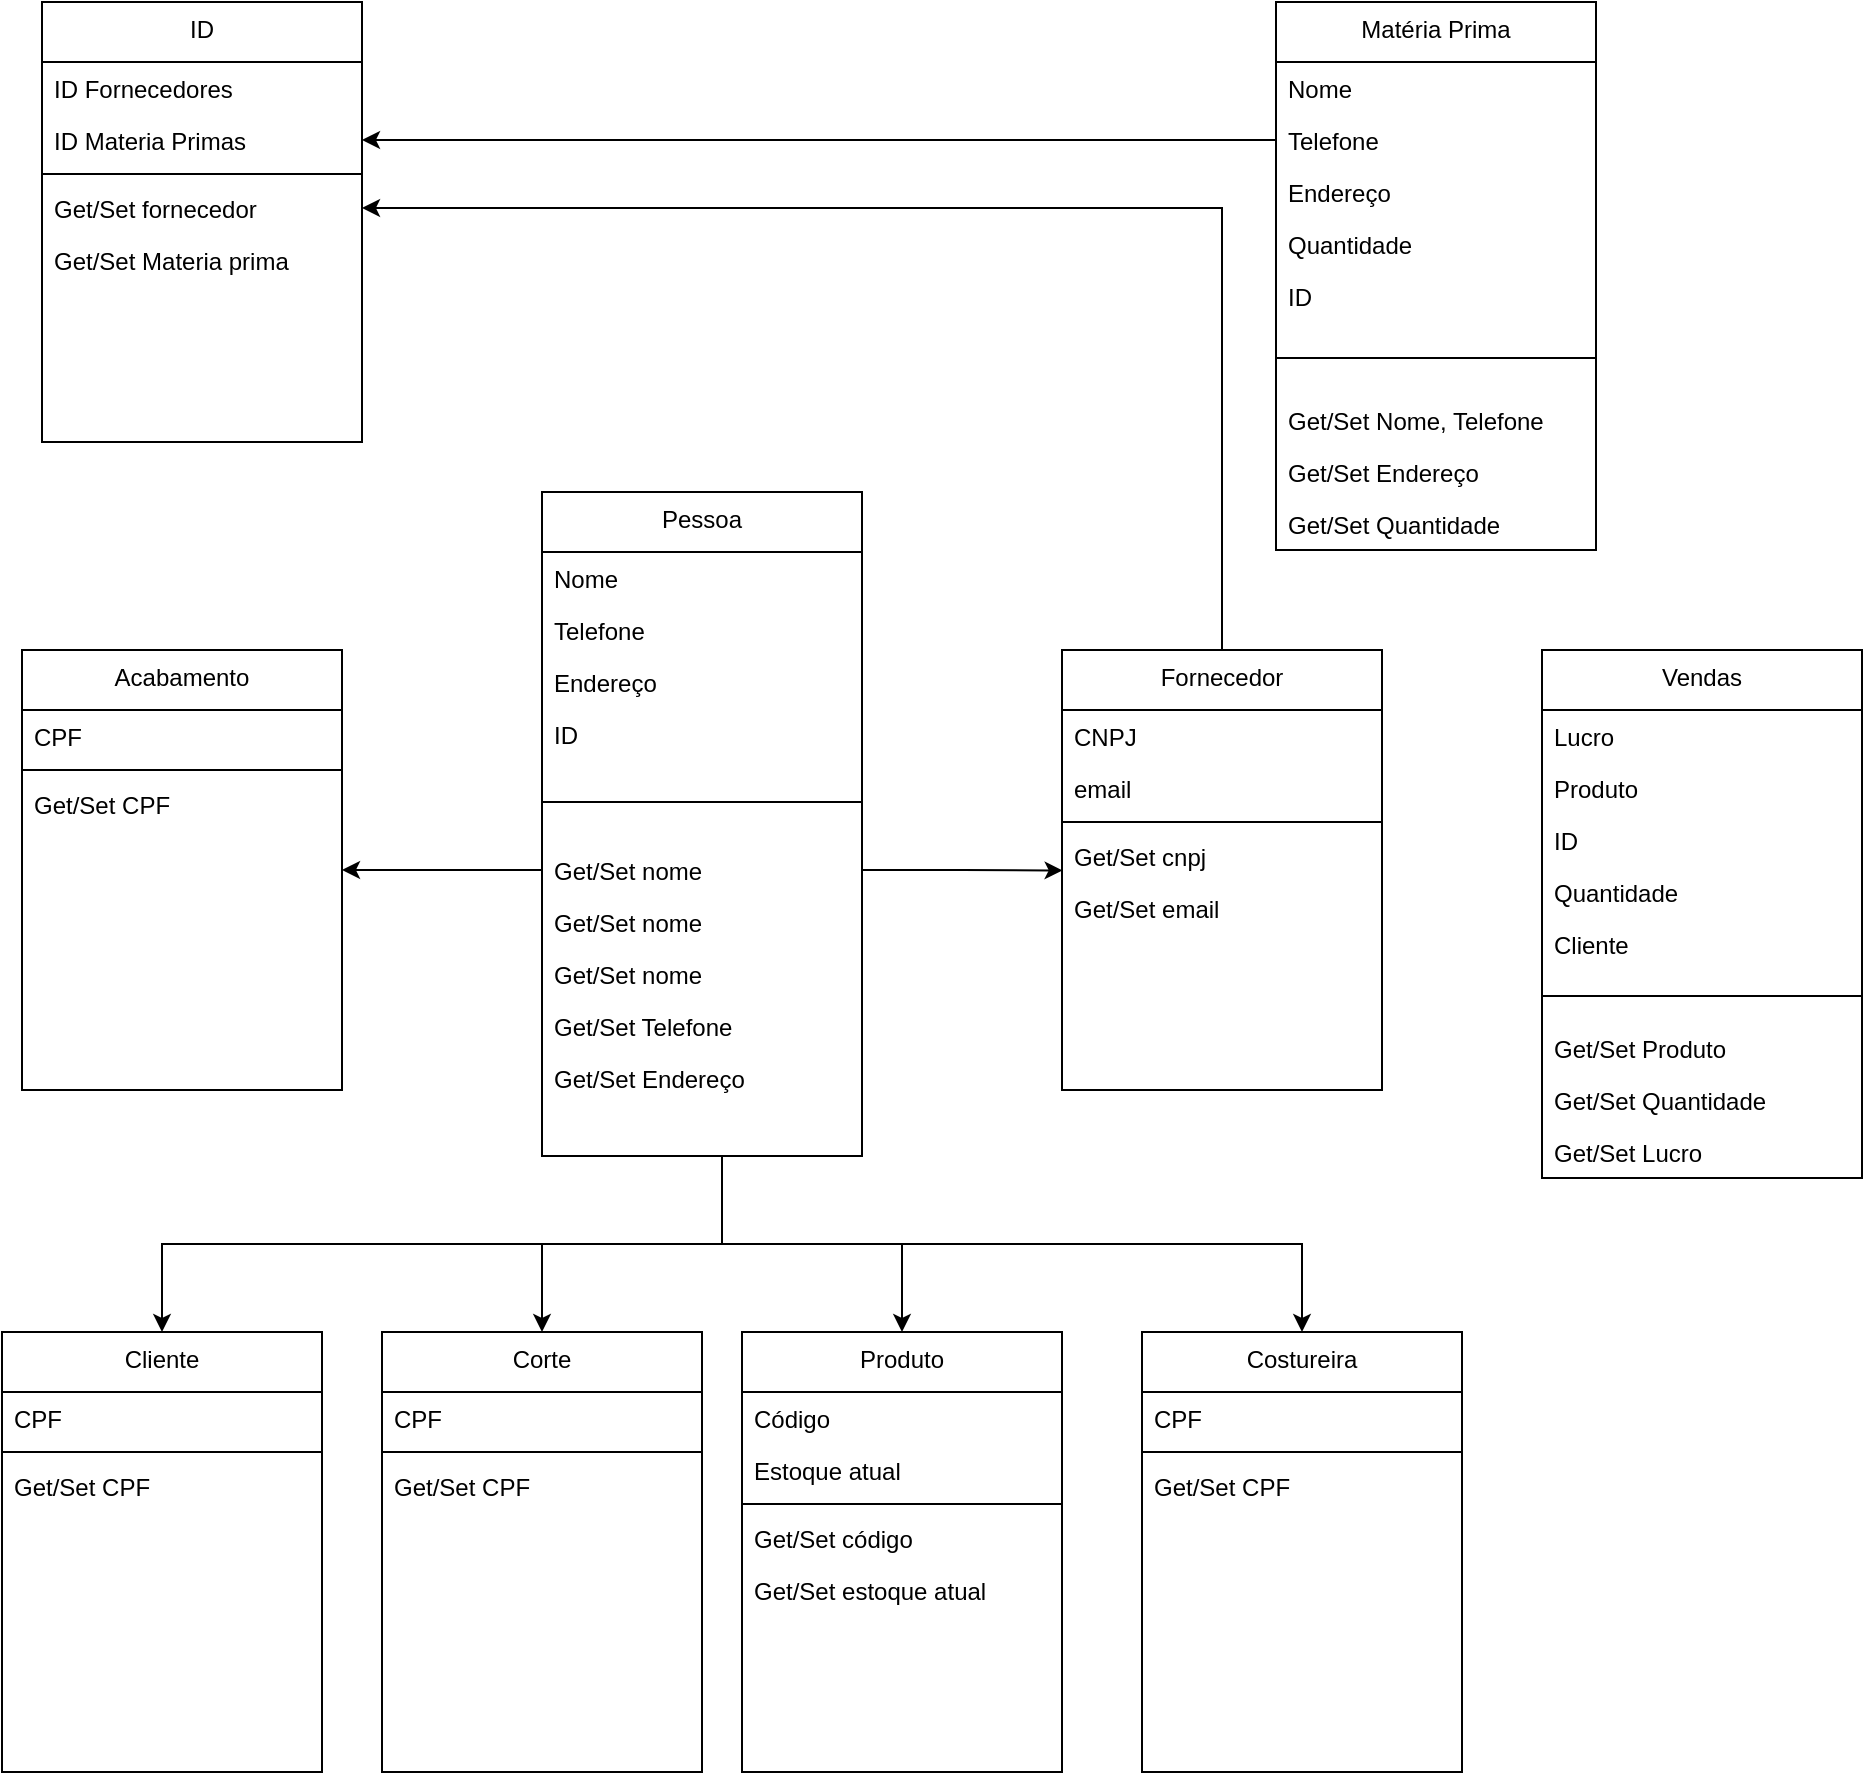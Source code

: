 <mxfile version="24.6.0" type="device">
  <diagram id="C5RBs43oDa-KdzZeNtuy" name="Page-1">
    <mxGraphModel dx="1323" dy="773" grid="1" gridSize="10" guides="1" tooltips="1" connect="1" arrows="1" fold="1" page="1" pageScale="1" pageWidth="827" pageHeight="1169" math="0" shadow="0">
      <root>
        <mxCell id="WIyWlLk6GJQsqaUBKTNV-0" />
        <mxCell id="WIyWlLk6GJQsqaUBKTNV-1" parent="WIyWlLk6GJQsqaUBKTNV-0" />
        <mxCell id="IbdAEtSbOIh8D9E-5FiG-2" style="edgeStyle=orthogonalEdgeStyle;rounded=0;orthogonalLoop=1;jettySize=auto;html=1;exitX=0;exitY=1;exitDx=0;exitDy=0;entryX=0.5;entryY=0;entryDx=0;entryDy=0;" edge="1" parent="WIyWlLk6GJQsqaUBKTNV-1" source="zkfFHV4jXpPFQw0GAbJ--17" target="PFRWZ9seNRHkIm8I4RsB-0">
          <mxGeometry relative="1" as="geometry">
            <Array as="points">
              <mxPoint x="390" y="622" />
              <mxPoint x="390" y="666" />
              <mxPoint x="300" y="666" />
            </Array>
          </mxGeometry>
        </mxCell>
        <mxCell id="IbdAEtSbOIh8D9E-5FiG-5" style="edgeStyle=orthogonalEdgeStyle;rounded=0;orthogonalLoop=1;jettySize=auto;html=1;exitX=0;exitY=1;exitDx=0;exitDy=0;entryX=0.5;entryY=0;entryDx=0;entryDy=0;" edge="1" parent="WIyWlLk6GJQsqaUBKTNV-1" source="zkfFHV4jXpPFQw0GAbJ--17" target="T1OP8Bnf5XhSmpOeJoPT-27">
          <mxGeometry relative="1" as="geometry">
            <Array as="points">
              <mxPoint x="390" y="622" />
              <mxPoint x="390" y="666" />
              <mxPoint x="110" y="666" />
            </Array>
          </mxGeometry>
        </mxCell>
        <mxCell id="IbdAEtSbOIh8D9E-5FiG-6" style="edgeStyle=orthogonalEdgeStyle;rounded=0;orthogonalLoop=1;jettySize=auto;html=1;exitX=1;exitY=1;exitDx=0;exitDy=0;entryX=0.5;entryY=0;entryDx=0;entryDy=0;" edge="1" parent="WIyWlLk6GJQsqaUBKTNV-1" source="zkfFHV4jXpPFQw0GAbJ--17" target="T1OP8Bnf5XhSmpOeJoPT-9">
          <mxGeometry relative="1" as="geometry">
            <Array as="points">
              <mxPoint x="390" y="622" />
              <mxPoint x="390" y="666" />
              <mxPoint x="480" y="666" />
            </Array>
          </mxGeometry>
        </mxCell>
        <mxCell id="IbdAEtSbOIh8D9E-5FiG-7" style="edgeStyle=orthogonalEdgeStyle;rounded=0;orthogonalLoop=1;jettySize=auto;html=1;exitX=0;exitY=1;exitDx=0;exitDy=0;entryX=0.5;entryY=0;entryDx=0;entryDy=0;" edge="1" parent="WIyWlLk6GJQsqaUBKTNV-1" source="zkfFHV4jXpPFQw0GAbJ--17" target="T1OP8Bnf5XhSmpOeJoPT-36">
          <mxGeometry relative="1" as="geometry">
            <Array as="points">
              <mxPoint x="390" y="622" />
              <mxPoint x="390" y="666" />
              <mxPoint x="680" y="666" />
            </Array>
          </mxGeometry>
        </mxCell>
        <mxCell id="zkfFHV4jXpPFQw0GAbJ--17" value="Pessoa" style="swimlane;fontStyle=0;align=center;verticalAlign=top;childLayout=stackLayout;horizontal=1;startSize=30;horizontalStack=0;resizeParent=1;resizeLast=0;collapsible=1;marginBottom=0;rounded=0;shadow=0;strokeWidth=1;" parent="WIyWlLk6GJQsqaUBKTNV-1" vertex="1">
          <mxGeometry x="300" y="290" width="160" height="332" as="geometry">
            <mxRectangle x="560" y="120" width="160" height="26" as="alternateBounds" />
          </mxGeometry>
        </mxCell>
        <mxCell id="zkfFHV4jXpPFQw0GAbJ--18" value="Nome" style="text;align=left;verticalAlign=top;spacingLeft=4;spacingRight=4;overflow=hidden;rotatable=0;points=[[0,0.5],[1,0.5]];portConstraint=eastwest;" parent="zkfFHV4jXpPFQw0GAbJ--17" vertex="1">
          <mxGeometry y="30" width="160" height="26" as="geometry" />
        </mxCell>
        <mxCell id="zkfFHV4jXpPFQw0GAbJ--19" value="Telefone" style="text;align=left;verticalAlign=top;spacingLeft=4;spacingRight=4;overflow=hidden;rotatable=0;points=[[0,0.5],[1,0.5]];portConstraint=eastwest;rounded=0;shadow=0;html=0;" parent="zkfFHV4jXpPFQw0GAbJ--17" vertex="1">
          <mxGeometry y="56" width="160" height="26" as="geometry" />
        </mxCell>
        <mxCell id="zkfFHV4jXpPFQw0GAbJ--20" value="Endereço" style="text;align=left;verticalAlign=top;spacingLeft=4;spacingRight=4;overflow=hidden;rotatable=0;points=[[0,0.5],[1,0.5]];portConstraint=eastwest;rounded=0;shadow=0;html=0;" parent="zkfFHV4jXpPFQw0GAbJ--17" vertex="1">
          <mxGeometry y="82" width="160" height="26" as="geometry" />
        </mxCell>
        <mxCell id="tnECMWdyMKxDktL1tYU4-23" value="ID" style="text;align=left;verticalAlign=top;spacingLeft=4;spacingRight=4;overflow=hidden;rotatable=0;points=[[0,0.5],[1,0.5]];portConstraint=eastwest;rounded=0;shadow=0;html=0;" parent="zkfFHV4jXpPFQw0GAbJ--17" vertex="1">
          <mxGeometry y="108" width="160" height="26" as="geometry" />
        </mxCell>
        <mxCell id="zkfFHV4jXpPFQw0GAbJ--23" value="" style="line;html=1;strokeWidth=1;align=left;verticalAlign=middle;spacingTop=-1;spacingLeft=3;spacingRight=3;rotatable=0;labelPosition=right;points=[];portConstraint=eastwest;" parent="zkfFHV4jXpPFQw0GAbJ--17" vertex="1">
          <mxGeometry y="134" width="160" height="42" as="geometry" />
        </mxCell>
        <mxCell id="tnECMWdyMKxDktL1tYU4-25" value="Get/Set nome" style="text;align=left;verticalAlign=top;spacingLeft=4;spacingRight=4;overflow=hidden;rotatable=0;points=[[0,0.5],[1,0.5]];portConstraint=eastwest;" parent="zkfFHV4jXpPFQw0GAbJ--17" vertex="1">
          <mxGeometry y="176" width="160" height="26" as="geometry" />
        </mxCell>
        <mxCell id="tnECMWdyMKxDktL1tYU4-24" value="Get/Set nome" style="text;align=left;verticalAlign=top;spacingLeft=4;spacingRight=4;overflow=hidden;rotatable=0;points=[[0,0.5],[1,0.5]];portConstraint=eastwest;" parent="zkfFHV4jXpPFQw0GAbJ--17" vertex="1">
          <mxGeometry y="202" width="160" height="26" as="geometry" />
        </mxCell>
        <mxCell id="zkfFHV4jXpPFQw0GAbJ--24" value="Get/Set nome" style="text;align=left;verticalAlign=top;spacingLeft=4;spacingRight=4;overflow=hidden;rotatable=0;points=[[0,0.5],[1,0.5]];portConstraint=eastwest;" parent="zkfFHV4jXpPFQw0GAbJ--17" vertex="1">
          <mxGeometry y="228" width="160" height="26" as="geometry" />
        </mxCell>
        <mxCell id="zkfFHV4jXpPFQw0GAbJ--25" value="Get/Set Telefone" style="text;align=left;verticalAlign=top;spacingLeft=4;spacingRight=4;overflow=hidden;rotatable=0;points=[[0,0.5],[1,0.5]];portConstraint=eastwest;" parent="zkfFHV4jXpPFQw0GAbJ--17" vertex="1">
          <mxGeometry y="254" width="160" height="26" as="geometry" />
        </mxCell>
        <mxCell id="tnECMWdyMKxDktL1tYU4-1" value="Get/Set Endereço" style="text;align=left;verticalAlign=top;spacingLeft=4;spacingRight=4;overflow=hidden;rotatable=0;points=[[0,0.5],[1,0.5]];portConstraint=eastwest;" parent="zkfFHV4jXpPFQw0GAbJ--17" vertex="1">
          <mxGeometry y="280" width="160" height="26" as="geometry" />
        </mxCell>
        <mxCell id="T1OP8Bnf5XhSmpOeJoPT-0" value="Matéria Prima" style="swimlane;fontStyle=0;align=center;verticalAlign=top;childLayout=stackLayout;horizontal=1;startSize=30;horizontalStack=0;resizeParent=1;resizeLast=0;collapsible=1;marginBottom=0;rounded=0;shadow=0;strokeWidth=1;" parent="WIyWlLk6GJQsqaUBKTNV-1" vertex="1">
          <mxGeometry x="667" y="45" width="160" height="274" as="geometry">
            <mxRectangle x="560" y="120" width="160" height="26" as="alternateBounds" />
          </mxGeometry>
        </mxCell>
        <mxCell id="T1OP8Bnf5XhSmpOeJoPT-1" value="Nome" style="text;align=left;verticalAlign=top;spacingLeft=4;spacingRight=4;overflow=hidden;rotatable=0;points=[[0,0.5],[1,0.5]];portConstraint=eastwest;" parent="T1OP8Bnf5XhSmpOeJoPT-0" vertex="1">
          <mxGeometry y="30" width="160" height="26" as="geometry" />
        </mxCell>
        <mxCell id="T1OP8Bnf5XhSmpOeJoPT-2" value="Telefone" style="text;align=left;verticalAlign=top;spacingLeft=4;spacingRight=4;overflow=hidden;rotatable=0;points=[[0,0.5],[1,0.5]];portConstraint=eastwest;rounded=0;shadow=0;html=0;" parent="T1OP8Bnf5XhSmpOeJoPT-0" vertex="1">
          <mxGeometry y="56" width="160" height="26" as="geometry" />
        </mxCell>
        <mxCell id="T1OP8Bnf5XhSmpOeJoPT-3" value="Endereço" style="text;align=left;verticalAlign=top;spacingLeft=4;spacingRight=4;overflow=hidden;rotatable=0;points=[[0,0.5],[1,0.5]];portConstraint=eastwest;rounded=0;shadow=0;html=0;" parent="T1OP8Bnf5XhSmpOeJoPT-0" vertex="1">
          <mxGeometry y="82" width="160" height="26" as="geometry" />
        </mxCell>
        <mxCell id="T1OP8Bnf5XhSmpOeJoPT-4" value="Quantidade" style="text;align=left;verticalAlign=top;spacingLeft=4;spacingRight=4;overflow=hidden;rotatable=0;points=[[0,0.5],[1,0.5]];portConstraint=eastwest;rounded=0;shadow=0;html=0;" parent="T1OP8Bnf5XhSmpOeJoPT-0" vertex="1">
          <mxGeometry y="108" width="160" height="26" as="geometry" />
        </mxCell>
        <mxCell id="lR7Mgf2FbufeY8SOAC1O-10" value="ID" style="text;align=left;verticalAlign=top;spacingLeft=4;spacingRight=4;overflow=hidden;rotatable=0;points=[[0,0.5],[1,0.5]];portConstraint=eastwest;rounded=0;shadow=0;html=0;" parent="T1OP8Bnf5XhSmpOeJoPT-0" vertex="1">
          <mxGeometry y="134" width="160" height="26" as="geometry" />
        </mxCell>
        <mxCell id="T1OP8Bnf5XhSmpOeJoPT-6" value="" style="line;html=1;strokeWidth=1;align=left;verticalAlign=middle;spacingTop=-1;spacingLeft=3;spacingRight=3;rotatable=0;labelPosition=right;points=[];portConstraint=eastwest;" parent="T1OP8Bnf5XhSmpOeJoPT-0" vertex="1">
          <mxGeometry y="160" width="160" height="36" as="geometry" />
        </mxCell>
        <mxCell id="T1OP8Bnf5XhSmpOeJoPT-7" value="Get/Set Nome, Telefone" style="text;align=left;verticalAlign=top;spacingLeft=4;spacingRight=4;overflow=hidden;rotatable=0;points=[[0,0.5],[1,0.5]];portConstraint=eastwest;" parent="T1OP8Bnf5XhSmpOeJoPT-0" vertex="1">
          <mxGeometry y="196" width="160" height="26" as="geometry" />
        </mxCell>
        <mxCell id="T1OP8Bnf5XhSmpOeJoPT-8" value="Get/Set Endereço" style="text;align=left;verticalAlign=top;spacingLeft=4;spacingRight=4;overflow=hidden;rotatable=0;points=[[0,0.5],[1,0.5]];portConstraint=eastwest;" parent="T1OP8Bnf5XhSmpOeJoPT-0" vertex="1">
          <mxGeometry y="222" width="160" height="26" as="geometry" />
        </mxCell>
        <mxCell id="te3hsQJgcAd9mouNJxqq-2" value="Get/Set Quantidade" style="text;align=left;verticalAlign=top;spacingLeft=4;spacingRight=4;overflow=hidden;rotatable=0;points=[[0,0.5],[1,0.5]];portConstraint=eastwest;" parent="T1OP8Bnf5XhSmpOeJoPT-0" vertex="1">
          <mxGeometry y="248" width="160" height="26" as="geometry" />
        </mxCell>
        <mxCell id="T1OP8Bnf5XhSmpOeJoPT-9" value="Produto" style="swimlane;fontStyle=0;align=center;verticalAlign=top;childLayout=stackLayout;horizontal=1;startSize=30;horizontalStack=0;resizeParent=1;resizeLast=0;collapsible=1;marginBottom=0;rounded=0;shadow=0;strokeWidth=1;" parent="WIyWlLk6GJQsqaUBKTNV-1" vertex="1">
          <mxGeometry x="400" y="710" width="160" height="220" as="geometry">
            <mxRectangle x="560" y="120" width="160" height="26" as="alternateBounds" />
          </mxGeometry>
        </mxCell>
        <mxCell id="T1OP8Bnf5XhSmpOeJoPT-11" value="Código" style="text;align=left;verticalAlign=top;spacingLeft=4;spacingRight=4;overflow=hidden;rotatable=0;points=[[0,0.5],[1,0.5]];portConstraint=eastwest;rounded=0;shadow=0;html=0;" parent="T1OP8Bnf5XhSmpOeJoPT-9" vertex="1">
          <mxGeometry y="30" width="160" height="26" as="geometry" />
        </mxCell>
        <mxCell id="T1OP8Bnf5XhSmpOeJoPT-14" value="Estoque atual" style="text;align=left;verticalAlign=top;spacingLeft=4;spacingRight=4;overflow=hidden;rotatable=0;points=[[0,0.5],[1,0.5]];portConstraint=eastwest;rounded=0;shadow=0;html=0;" parent="T1OP8Bnf5XhSmpOeJoPT-9" vertex="1">
          <mxGeometry y="56" width="160" height="26" as="geometry" />
        </mxCell>
        <mxCell id="T1OP8Bnf5XhSmpOeJoPT-15" value="" style="line;html=1;strokeWidth=1;align=left;verticalAlign=middle;spacingTop=-1;spacingLeft=3;spacingRight=3;rotatable=0;labelPosition=right;points=[];portConstraint=eastwest;" parent="T1OP8Bnf5XhSmpOeJoPT-9" vertex="1">
          <mxGeometry y="82" width="160" height="8" as="geometry" />
        </mxCell>
        <mxCell id="T1OP8Bnf5XhSmpOeJoPT-16" value="Get/Set código" style="text;align=left;verticalAlign=top;spacingLeft=4;spacingRight=4;overflow=hidden;rotatable=0;points=[[0,0.5],[1,0.5]];portConstraint=eastwest;" parent="T1OP8Bnf5XhSmpOeJoPT-9" vertex="1">
          <mxGeometry y="90" width="160" height="26" as="geometry" />
        </mxCell>
        <mxCell id="tnECMWdyMKxDktL1tYU4-22" value="Get/Set estoque atual " style="text;align=left;verticalAlign=top;spacingLeft=4;spacingRight=4;overflow=hidden;rotatable=0;points=[[0,0.5],[1,0.5]];portConstraint=eastwest;" parent="T1OP8Bnf5XhSmpOeJoPT-9" vertex="1">
          <mxGeometry y="116" width="160" height="26" as="geometry" />
        </mxCell>
        <mxCell id="T1OP8Bnf5XhSmpOeJoPT-18" value="Acabamento" style="swimlane;fontStyle=0;align=center;verticalAlign=top;childLayout=stackLayout;horizontal=1;startSize=30;horizontalStack=0;resizeParent=1;resizeLast=0;collapsible=1;marginBottom=0;rounded=0;shadow=0;strokeWidth=1;" parent="WIyWlLk6GJQsqaUBKTNV-1" vertex="1">
          <mxGeometry x="40" y="369" width="160" height="220" as="geometry">
            <mxRectangle x="560" y="120" width="160" height="26" as="alternateBounds" />
          </mxGeometry>
        </mxCell>
        <mxCell id="T1OP8Bnf5XhSmpOeJoPT-19" value="CPF" style="text;align=left;verticalAlign=top;spacingLeft=4;spacingRight=4;overflow=hidden;rotatable=0;points=[[0,0.5],[1,0.5]];portConstraint=eastwest;" parent="T1OP8Bnf5XhSmpOeJoPT-18" vertex="1">
          <mxGeometry y="30" width="160" height="26" as="geometry" />
        </mxCell>
        <mxCell id="T1OP8Bnf5XhSmpOeJoPT-24" value="" style="line;html=1;strokeWidth=1;align=left;verticalAlign=middle;spacingTop=-1;spacingLeft=3;spacingRight=3;rotatable=0;labelPosition=right;points=[];portConstraint=eastwest;" parent="T1OP8Bnf5XhSmpOeJoPT-18" vertex="1">
          <mxGeometry y="56" width="160" height="8" as="geometry" />
        </mxCell>
        <mxCell id="T1OP8Bnf5XhSmpOeJoPT-25" value="Get/Set CPF" style="text;align=left;verticalAlign=top;spacingLeft=4;spacingRight=4;overflow=hidden;rotatable=0;points=[[0,0.5],[1,0.5]];portConstraint=eastwest;" parent="T1OP8Bnf5XhSmpOeJoPT-18" vertex="1">
          <mxGeometry y="64" width="160" height="26" as="geometry" />
        </mxCell>
        <mxCell id="T1OP8Bnf5XhSmpOeJoPT-27" value="Cliente" style="swimlane;fontStyle=0;align=center;verticalAlign=top;childLayout=stackLayout;horizontal=1;startSize=30;horizontalStack=0;resizeParent=1;resizeLast=0;collapsible=1;marginBottom=0;rounded=0;shadow=0;strokeWidth=1;" parent="WIyWlLk6GJQsqaUBKTNV-1" vertex="1">
          <mxGeometry x="30" y="710" width="160" height="220" as="geometry">
            <mxRectangle x="560" y="120" width="160" height="26" as="alternateBounds" />
          </mxGeometry>
        </mxCell>
        <mxCell id="T1OP8Bnf5XhSmpOeJoPT-31" value="CPF" style="text;align=left;verticalAlign=top;spacingLeft=4;spacingRight=4;overflow=hidden;rotatable=0;points=[[0,0.5],[1,0.5]];portConstraint=eastwest;rounded=0;shadow=0;html=0;" parent="T1OP8Bnf5XhSmpOeJoPT-27" vertex="1">
          <mxGeometry y="30" width="160" height="26" as="geometry" />
        </mxCell>
        <mxCell id="T1OP8Bnf5XhSmpOeJoPT-33" value="" style="line;html=1;strokeWidth=1;align=left;verticalAlign=middle;spacingTop=-1;spacingLeft=3;spacingRight=3;rotatable=0;labelPosition=right;points=[];portConstraint=eastwest;" parent="T1OP8Bnf5XhSmpOeJoPT-27" vertex="1">
          <mxGeometry y="56" width="160" height="8" as="geometry" />
        </mxCell>
        <mxCell id="T1OP8Bnf5XhSmpOeJoPT-34" value="Get/Set CPF" style="text;align=left;verticalAlign=top;spacingLeft=4;spacingRight=4;overflow=hidden;rotatable=0;points=[[0,0.5],[1,0.5]];portConstraint=eastwest;" parent="T1OP8Bnf5XhSmpOeJoPT-27" vertex="1">
          <mxGeometry y="64" width="160" height="26" as="geometry" />
        </mxCell>
        <mxCell id="T1OP8Bnf5XhSmpOeJoPT-36" value="Costureira" style="swimlane;fontStyle=0;align=center;verticalAlign=top;childLayout=stackLayout;horizontal=1;startSize=30;horizontalStack=0;resizeParent=1;resizeLast=0;collapsible=1;marginBottom=0;rounded=0;shadow=0;strokeWidth=1;" parent="WIyWlLk6GJQsqaUBKTNV-1" vertex="1">
          <mxGeometry x="600" y="710" width="160" height="220" as="geometry">
            <mxRectangle x="560" y="120" width="160" height="26" as="alternateBounds" />
          </mxGeometry>
        </mxCell>
        <mxCell id="T1OP8Bnf5XhSmpOeJoPT-37" value="CPF" style="text;align=left;verticalAlign=top;spacingLeft=4;spacingRight=4;overflow=hidden;rotatable=0;points=[[0,0.5],[1,0.5]];portConstraint=eastwest;" parent="T1OP8Bnf5XhSmpOeJoPT-36" vertex="1">
          <mxGeometry y="30" width="160" height="26" as="geometry" />
        </mxCell>
        <mxCell id="T1OP8Bnf5XhSmpOeJoPT-42" value="" style="line;html=1;strokeWidth=1;align=left;verticalAlign=middle;spacingTop=-1;spacingLeft=3;spacingRight=3;rotatable=0;labelPosition=right;points=[];portConstraint=eastwest;" parent="T1OP8Bnf5XhSmpOeJoPT-36" vertex="1">
          <mxGeometry y="56" width="160" height="8" as="geometry" />
        </mxCell>
        <mxCell id="T1OP8Bnf5XhSmpOeJoPT-43" value="Get/Set CPF" style="text;align=left;verticalAlign=top;spacingLeft=4;spacingRight=4;overflow=hidden;rotatable=0;points=[[0,0.5],[1,0.5]];portConstraint=eastwest;" parent="T1OP8Bnf5XhSmpOeJoPT-36" vertex="1">
          <mxGeometry y="64" width="160" height="26" as="geometry" />
        </mxCell>
        <mxCell id="PFRWZ9seNRHkIm8I4RsB-0" value="Corte" style="swimlane;fontStyle=0;align=center;verticalAlign=top;childLayout=stackLayout;horizontal=1;startSize=30;horizontalStack=0;resizeParent=1;resizeLast=0;collapsible=1;marginBottom=0;rounded=0;shadow=0;strokeWidth=1;" parent="WIyWlLk6GJQsqaUBKTNV-1" vertex="1">
          <mxGeometry x="220" y="710" width="160" height="220" as="geometry">
            <mxRectangle x="560" y="120" width="160" height="26" as="alternateBounds" />
          </mxGeometry>
        </mxCell>
        <mxCell id="PFRWZ9seNRHkIm8I4RsB-1" value="CPF" style="text;align=left;verticalAlign=top;spacingLeft=4;spacingRight=4;overflow=hidden;rotatable=0;points=[[0,0.5],[1,0.5]];portConstraint=eastwest;" parent="PFRWZ9seNRHkIm8I4RsB-0" vertex="1">
          <mxGeometry y="30" width="160" height="26" as="geometry" />
        </mxCell>
        <mxCell id="PFRWZ9seNRHkIm8I4RsB-6" value="" style="line;html=1;strokeWidth=1;align=left;verticalAlign=middle;spacingTop=-1;spacingLeft=3;spacingRight=3;rotatable=0;labelPosition=right;points=[];portConstraint=eastwest;" parent="PFRWZ9seNRHkIm8I4RsB-0" vertex="1">
          <mxGeometry y="56" width="160" height="8" as="geometry" />
        </mxCell>
        <mxCell id="PFRWZ9seNRHkIm8I4RsB-7" value="Get/Set CPF" style="text;align=left;verticalAlign=top;spacingLeft=4;spacingRight=4;overflow=hidden;rotatable=0;points=[[0,0.5],[1,0.5]];portConstraint=eastwest;" parent="PFRWZ9seNRHkIm8I4RsB-0" vertex="1">
          <mxGeometry y="64" width="160" height="26" as="geometry" />
        </mxCell>
        <mxCell id="PFRWZ9seNRHkIm8I4RsB-9" value="Vendas" style="swimlane;fontStyle=0;align=center;verticalAlign=top;childLayout=stackLayout;horizontal=1;startSize=30;horizontalStack=0;resizeParent=1;resizeLast=0;collapsible=1;marginBottom=0;rounded=0;shadow=0;strokeWidth=1;" parent="WIyWlLk6GJQsqaUBKTNV-1" vertex="1">
          <mxGeometry x="800" y="369" width="160" height="264" as="geometry">
            <mxRectangle x="560" y="120" width="160" height="26" as="alternateBounds" />
          </mxGeometry>
        </mxCell>
        <mxCell id="PFRWZ9seNRHkIm8I4RsB-12" value="Lucro" style="text;align=left;verticalAlign=top;spacingLeft=4;spacingRight=4;overflow=hidden;rotatable=0;points=[[0,0.5],[1,0.5]];portConstraint=eastwest;rounded=0;shadow=0;html=0;" parent="PFRWZ9seNRHkIm8I4RsB-9" vertex="1">
          <mxGeometry y="30" width="160" height="26" as="geometry" />
        </mxCell>
        <mxCell id="PFRWZ9seNRHkIm8I4RsB-10" value="Produto" style="text;align=left;verticalAlign=top;spacingLeft=4;spacingRight=4;overflow=hidden;rotatable=0;points=[[0,0.5],[1,0.5]];portConstraint=eastwest;" parent="PFRWZ9seNRHkIm8I4RsB-9" vertex="1">
          <mxGeometry y="56" width="160" height="26" as="geometry" />
        </mxCell>
        <mxCell id="lR7Mgf2FbufeY8SOAC1O-11" value="ID" style="text;align=left;verticalAlign=top;spacingLeft=4;spacingRight=4;overflow=hidden;rotatable=0;points=[[0,0.5],[1,0.5]];portConstraint=eastwest;" parent="PFRWZ9seNRHkIm8I4RsB-9" vertex="1">
          <mxGeometry y="82" width="160" height="26" as="geometry" />
        </mxCell>
        <mxCell id="PFRWZ9seNRHkIm8I4RsB-11" value="Quantidade" style="text;align=left;verticalAlign=top;spacingLeft=4;spacingRight=4;overflow=hidden;rotatable=0;points=[[0,0.5],[1,0.5]];portConstraint=eastwest;rounded=0;shadow=0;html=0;" parent="PFRWZ9seNRHkIm8I4RsB-9" vertex="1">
          <mxGeometry y="108" width="160" height="26" as="geometry" />
        </mxCell>
        <mxCell id="PFRWZ9seNRHkIm8I4RsB-13" value="Cliente" style="text;align=left;verticalAlign=top;spacingLeft=4;spacingRight=4;overflow=hidden;rotatable=0;points=[[0,0.5],[1,0.5]];portConstraint=eastwest;rounded=0;shadow=0;html=0;" parent="PFRWZ9seNRHkIm8I4RsB-9" vertex="1">
          <mxGeometry y="134" width="160" height="26" as="geometry" />
        </mxCell>
        <mxCell id="PFRWZ9seNRHkIm8I4RsB-15" value="" style="line;html=1;strokeWidth=1;align=left;verticalAlign=middle;spacingTop=-1;spacingLeft=3;spacingRight=3;rotatable=0;labelPosition=right;points=[];portConstraint=eastwest;" parent="PFRWZ9seNRHkIm8I4RsB-9" vertex="1">
          <mxGeometry y="160" width="160" height="26" as="geometry" />
        </mxCell>
        <mxCell id="PFRWZ9seNRHkIm8I4RsB-16" value="Get/Set Produto" style="text;align=left;verticalAlign=top;spacingLeft=4;spacingRight=4;overflow=hidden;rotatable=0;points=[[0,0.5],[1,0.5]];portConstraint=eastwest;" parent="PFRWZ9seNRHkIm8I4RsB-9" vertex="1">
          <mxGeometry y="186" width="160" height="26" as="geometry" />
        </mxCell>
        <mxCell id="PFRWZ9seNRHkIm8I4RsB-17" value="Get/Set Quantidade" style="text;align=left;verticalAlign=top;spacingLeft=4;spacingRight=4;overflow=hidden;rotatable=0;points=[[0,0.5],[1,0.5]];portConstraint=eastwest;" parent="PFRWZ9seNRHkIm8I4RsB-9" vertex="1">
          <mxGeometry y="212" width="160" height="26" as="geometry" />
        </mxCell>
        <mxCell id="lR7Mgf2FbufeY8SOAC1O-0" value="Get/Set Lucro" style="text;align=left;verticalAlign=top;spacingLeft=4;spacingRight=4;overflow=hidden;rotatable=0;points=[[0,0.5],[1,0.5]];portConstraint=eastwest;" parent="PFRWZ9seNRHkIm8I4RsB-9" vertex="1">
          <mxGeometry y="238" width="160" height="26" as="geometry" />
        </mxCell>
        <mxCell id="IbdAEtSbOIh8D9E-5FiG-11" style="edgeStyle=orthogonalEdgeStyle;rounded=0;orthogonalLoop=1;jettySize=auto;html=1;exitX=0.5;exitY=0;exitDx=0;exitDy=0;entryX=1;entryY=0.5;entryDx=0;entryDy=0;" edge="1" parent="WIyWlLk6GJQsqaUBKTNV-1" source="PFRWZ9seNRHkIm8I4RsB-18" target="lR7Mgf2FbufeY8SOAC1O-16">
          <mxGeometry relative="1" as="geometry" />
        </mxCell>
        <mxCell id="PFRWZ9seNRHkIm8I4RsB-18" value="Fornecedor" style="swimlane;fontStyle=0;align=center;verticalAlign=top;childLayout=stackLayout;horizontal=1;startSize=30;horizontalStack=0;resizeParent=1;resizeLast=0;collapsible=1;marginBottom=0;rounded=0;shadow=0;strokeWidth=1;" parent="WIyWlLk6GJQsqaUBKTNV-1" vertex="1">
          <mxGeometry x="560" y="369" width="160" height="220" as="geometry">
            <mxRectangle x="560" y="120" width="160" height="26" as="alternateBounds" />
          </mxGeometry>
        </mxCell>
        <mxCell id="PFRWZ9seNRHkIm8I4RsB-19" value="CNPJ" style="text;align=left;verticalAlign=top;spacingLeft=4;spacingRight=4;overflow=hidden;rotatable=0;points=[[0,0.5],[1,0.5]];portConstraint=eastwest;" parent="PFRWZ9seNRHkIm8I4RsB-18" vertex="1">
          <mxGeometry y="30" width="160" height="26" as="geometry" />
        </mxCell>
        <mxCell id="PFRWZ9seNRHkIm8I4RsB-20" value="email" style="text;align=left;verticalAlign=top;spacingLeft=4;spacingRight=4;overflow=hidden;rotatable=0;points=[[0,0.5],[1,0.5]];portConstraint=eastwest;rounded=0;shadow=0;html=0;" parent="PFRWZ9seNRHkIm8I4RsB-18" vertex="1">
          <mxGeometry y="56" width="160" height="26" as="geometry" />
        </mxCell>
        <mxCell id="PFRWZ9seNRHkIm8I4RsB-24" value="" style="line;html=1;strokeWidth=1;align=left;verticalAlign=middle;spacingTop=-1;spacingLeft=3;spacingRight=3;rotatable=0;labelPosition=right;points=[];portConstraint=eastwest;" parent="PFRWZ9seNRHkIm8I4RsB-18" vertex="1">
          <mxGeometry y="82" width="160" height="8" as="geometry" />
        </mxCell>
        <mxCell id="PFRWZ9seNRHkIm8I4RsB-25" value="Get/Set cnpj" style="text;align=left;verticalAlign=top;spacingLeft=4;spacingRight=4;overflow=hidden;rotatable=0;points=[[0,0.5],[1,0.5]];portConstraint=eastwest;" parent="PFRWZ9seNRHkIm8I4RsB-18" vertex="1">
          <mxGeometry y="90" width="160" height="26" as="geometry" />
        </mxCell>
        <mxCell id="PFRWZ9seNRHkIm8I4RsB-26" value="Get/Set email" style="text;align=left;verticalAlign=top;spacingLeft=4;spacingRight=4;overflow=hidden;rotatable=0;points=[[0,0.5],[1,0.5]];portConstraint=eastwest;" parent="PFRWZ9seNRHkIm8I4RsB-18" vertex="1">
          <mxGeometry y="116" width="160" height="26" as="geometry" />
        </mxCell>
        <mxCell id="lR7Mgf2FbufeY8SOAC1O-12" value="ID" style="swimlane;fontStyle=0;align=center;verticalAlign=top;childLayout=stackLayout;horizontal=1;startSize=30;horizontalStack=0;resizeParent=1;resizeLast=0;collapsible=1;marginBottom=0;rounded=0;shadow=0;strokeWidth=1;" parent="WIyWlLk6GJQsqaUBKTNV-1" vertex="1">
          <mxGeometry x="50" y="45" width="160" height="220" as="geometry">
            <mxRectangle x="560" y="120" width="160" height="26" as="alternateBounds" />
          </mxGeometry>
        </mxCell>
        <mxCell id="lR7Mgf2FbufeY8SOAC1O-13" value="ID Fornecedores" style="text;align=left;verticalAlign=top;spacingLeft=4;spacingRight=4;overflow=hidden;rotatable=0;points=[[0,0.5],[1,0.5]];portConstraint=eastwest;" parent="lR7Mgf2FbufeY8SOAC1O-12" vertex="1">
          <mxGeometry y="30" width="160" height="26" as="geometry" />
        </mxCell>
        <mxCell id="lR7Mgf2FbufeY8SOAC1O-14" value="ID Materia Primas" style="text;align=left;verticalAlign=top;spacingLeft=4;spacingRight=4;overflow=hidden;rotatable=0;points=[[0,0.5],[1,0.5]];portConstraint=eastwest;rounded=0;shadow=0;html=0;" parent="lR7Mgf2FbufeY8SOAC1O-12" vertex="1">
          <mxGeometry y="56" width="160" height="26" as="geometry" />
        </mxCell>
        <mxCell id="lR7Mgf2FbufeY8SOAC1O-15" value="" style="line;html=1;strokeWidth=1;align=left;verticalAlign=middle;spacingTop=-1;spacingLeft=3;spacingRight=3;rotatable=0;labelPosition=right;points=[];portConstraint=eastwest;" parent="lR7Mgf2FbufeY8SOAC1O-12" vertex="1">
          <mxGeometry y="82" width="160" height="8" as="geometry" />
        </mxCell>
        <mxCell id="lR7Mgf2FbufeY8SOAC1O-16" value="Get/Set fornecedor" style="text;align=left;verticalAlign=top;spacingLeft=4;spacingRight=4;overflow=hidden;rotatable=0;points=[[0,0.5],[1,0.5]];portConstraint=eastwest;" parent="lR7Mgf2FbufeY8SOAC1O-12" vertex="1">
          <mxGeometry y="90" width="160" height="26" as="geometry" />
        </mxCell>
        <mxCell id="lR7Mgf2FbufeY8SOAC1O-17" value="Get/Set Materia prima" style="text;align=left;verticalAlign=top;spacingLeft=4;spacingRight=4;overflow=hidden;rotatable=0;points=[[0,0.5],[1,0.5]];portConstraint=eastwest;" parent="lR7Mgf2FbufeY8SOAC1O-12" vertex="1">
          <mxGeometry y="116" width="160" height="26" as="geometry" />
        </mxCell>
        <mxCell id="IbdAEtSbOIh8D9E-5FiG-9" style="edgeStyle=orthogonalEdgeStyle;rounded=0;orthogonalLoop=1;jettySize=auto;html=1;exitX=0;exitY=0.5;exitDx=0;exitDy=0;entryX=1;entryY=0.5;entryDx=0;entryDy=0;" edge="1" parent="WIyWlLk6GJQsqaUBKTNV-1" source="tnECMWdyMKxDktL1tYU4-25" target="T1OP8Bnf5XhSmpOeJoPT-18">
          <mxGeometry relative="1" as="geometry" />
        </mxCell>
        <mxCell id="IbdAEtSbOIh8D9E-5FiG-10" style="edgeStyle=orthogonalEdgeStyle;rounded=0;orthogonalLoop=1;jettySize=auto;html=1;exitX=1;exitY=0.5;exitDx=0;exitDy=0;entryX=0.002;entryY=-0.222;entryDx=0;entryDy=0;entryPerimeter=0;" edge="1" parent="WIyWlLk6GJQsqaUBKTNV-1" source="tnECMWdyMKxDktL1tYU4-25" target="PFRWZ9seNRHkIm8I4RsB-26">
          <mxGeometry relative="1" as="geometry" />
        </mxCell>
        <mxCell id="IbdAEtSbOIh8D9E-5FiG-12" style="edgeStyle=orthogonalEdgeStyle;rounded=0;orthogonalLoop=1;jettySize=auto;html=1;exitX=0;exitY=0.5;exitDx=0;exitDy=0;entryX=1;entryY=0.5;entryDx=0;entryDy=0;" edge="1" parent="WIyWlLk6GJQsqaUBKTNV-1" source="T1OP8Bnf5XhSmpOeJoPT-2" target="lR7Mgf2FbufeY8SOAC1O-14">
          <mxGeometry relative="1" as="geometry" />
        </mxCell>
      </root>
    </mxGraphModel>
  </diagram>
</mxfile>
